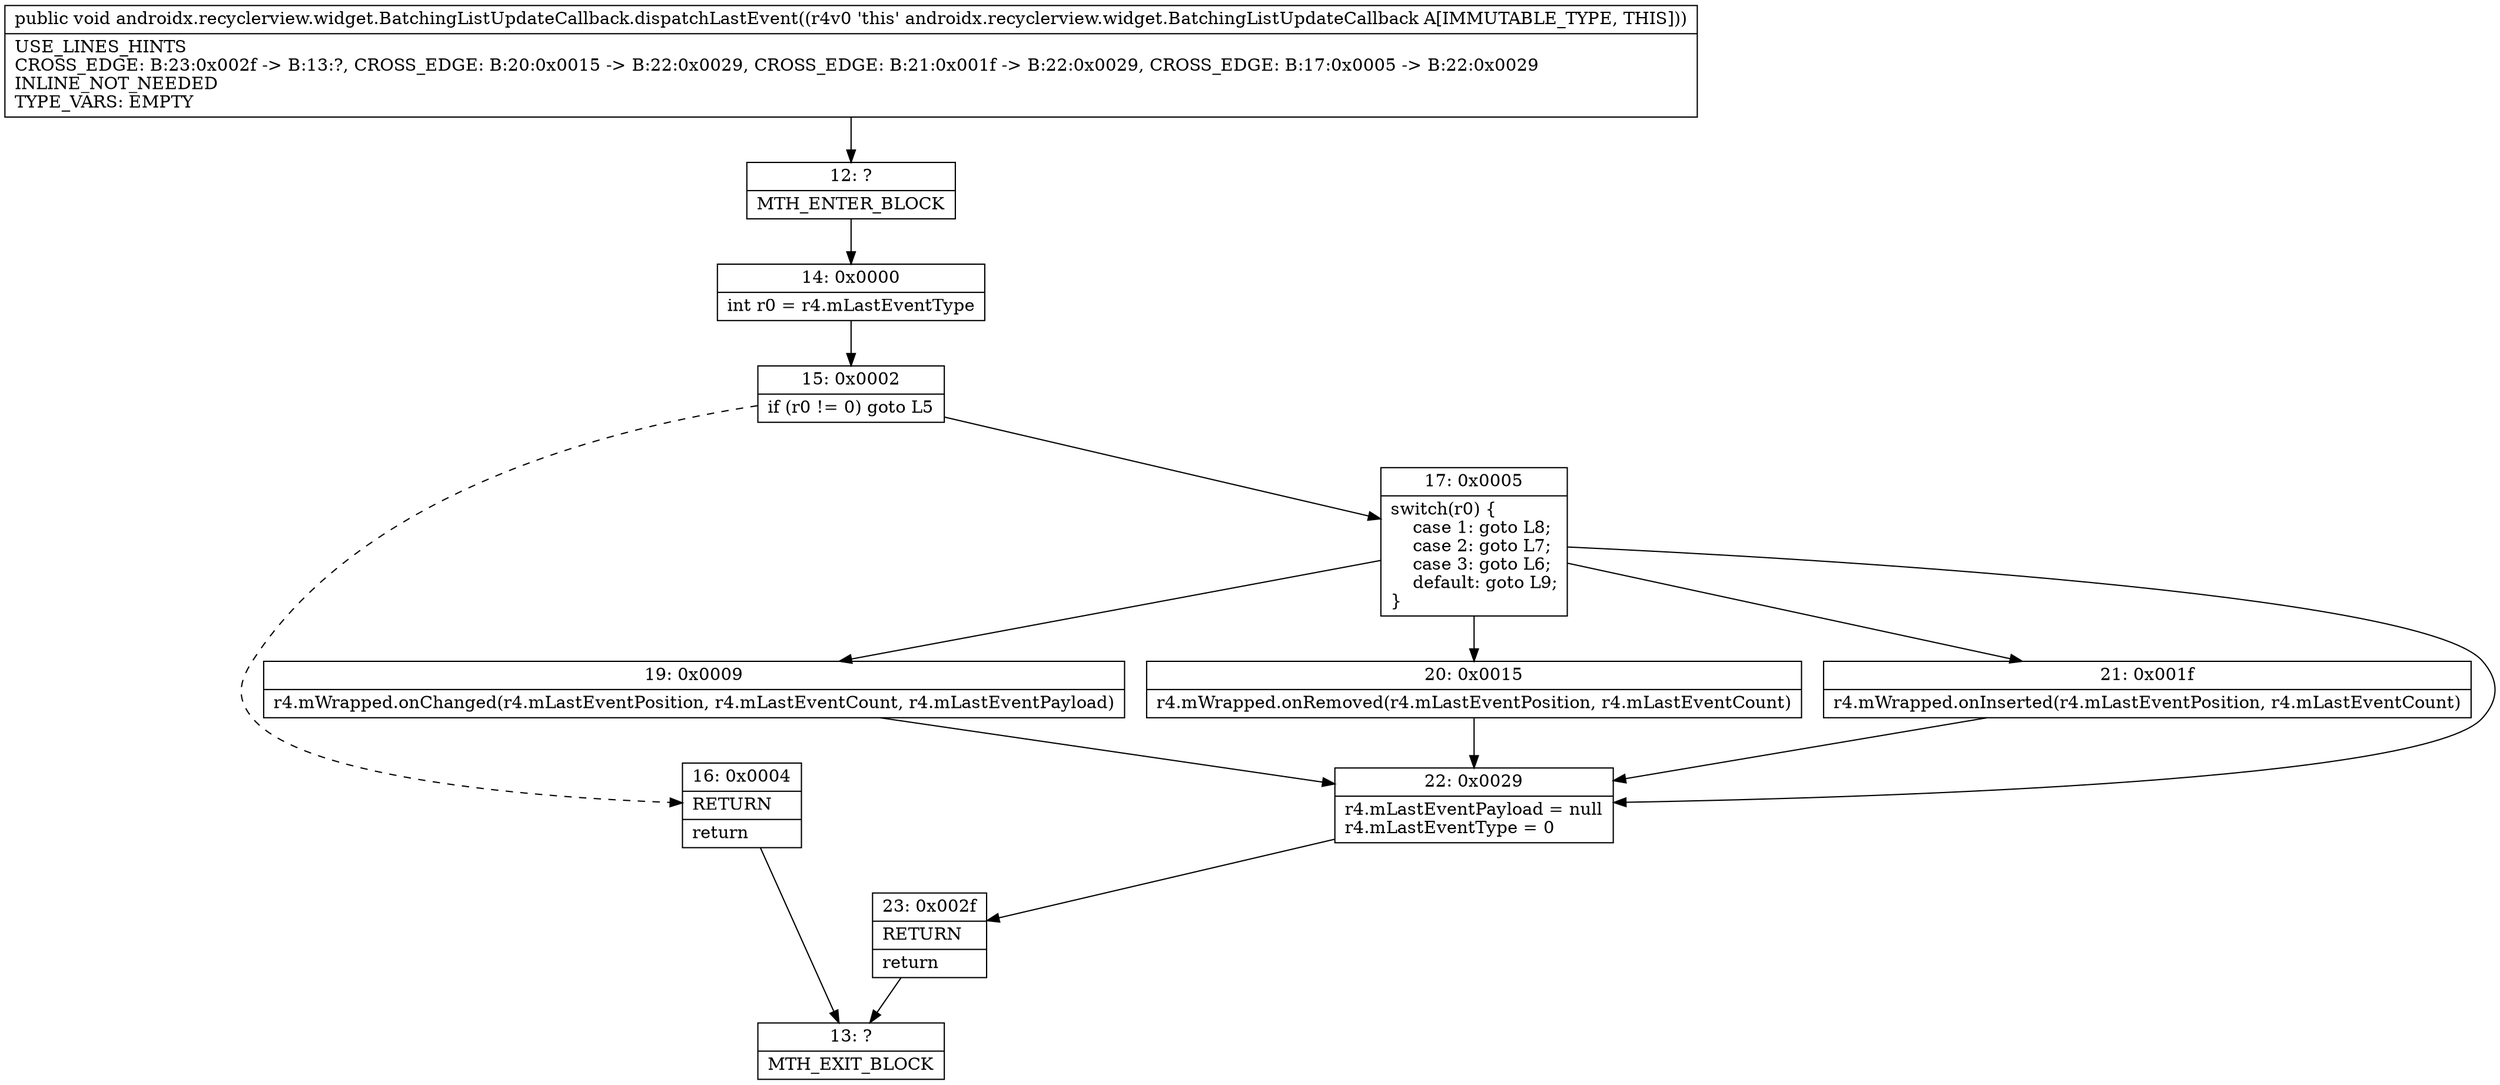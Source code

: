 digraph "CFG forandroidx.recyclerview.widget.BatchingListUpdateCallback.dispatchLastEvent()V" {
Node_12 [shape=record,label="{12\:\ ?|MTH_ENTER_BLOCK\l}"];
Node_14 [shape=record,label="{14\:\ 0x0000|int r0 = r4.mLastEventType\l}"];
Node_15 [shape=record,label="{15\:\ 0x0002|if (r0 != 0) goto L5\l}"];
Node_16 [shape=record,label="{16\:\ 0x0004|RETURN\l|return\l}"];
Node_13 [shape=record,label="{13\:\ ?|MTH_EXIT_BLOCK\l}"];
Node_17 [shape=record,label="{17\:\ 0x0005|switch(r0) \{\l    case 1: goto L8;\l    case 2: goto L7;\l    case 3: goto L6;\l    default: goto L9;\l\}\l}"];
Node_19 [shape=record,label="{19\:\ 0x0009|r4.mWrapped.onChanged(r4.mLastEventPosition, r4.mLastEventCount, r4.mLastEventPayload)\l}"];
Node_20 [shape=record,label="{20\:\ 0x0015|r4.mWrapped.onRemoved(r4.mLastEventPosition, r4.mLastEventCount)\l}"];
Node_21 [shape=record,label="{21\:\ 0x001f|r4.mWrapped.onInserted(r4.mLastEventPosition, r4.mLastEventCount)\l}"];
Node_22 [shape=record,label="{22\:\ 0x0029|r4.mLastEventPayload = null\lr4.mLastEventType = 0\l}"];
Node_23 [shape=record,label="{23\:\ 0x002f|RETURN\l|return\l}"];
MethodNode[shape=record,label="{public void androidx.recyclerview.widget.BatchingListUpdateCallback.dispatchLastEvent((r4v0 'this' androidx.recyclerview.widget.BatchingListUpdateCallback A[IMMUTABLE_TYPE, THIS]))  | USE_LINES_HINTS\lCROSS_EDGE: B:23:0x002f \-\> B:13:?, CROSS_EDGE: B:20:0x0015 \-\> B:22:0x0029, CROSS_EDGE: B:21:0x001f \-\> B:22:0x0029, CROSS_EDGE: B:17:0x0005 \-\> B:22:0x0029\lINLINE_NOT_NEEDED\lTYPE_VARS: EMPTY\l}"];
MethodNode -> Node_12;Node_12 -> Node_14;
Node_14 -> Node_15;
Node_15 -> Node_16[style=dashed];
Node_15 -> Node_17;
Node_16 -> Node_13;
Node_17 -> Node_19;
Node_17 -> Node_20;
Node_17 -> Node_21;
Node_17 -> Node_22;
Node_19 -> Node_22;
Node_20 -> Node_22;
Node_21 -> Node_22;
Node_22 -> Node_23;
Node_23 -> Node_13;
}

